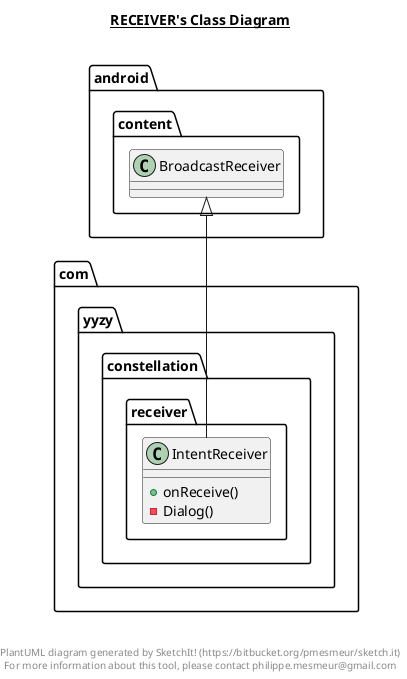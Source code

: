 @startuml

title __RECEIVER's Class Diagram__\n

  namespace com.yyzy.constellation {
    namespace receiver {
      class com.yyzy.constellation.receiver.IntentReceiver {
          + onReceive()
          - Dialog()
      }
    }
  }
  

  com.yyzy.constellation.receiver.IntentReceiver -up-|> android.content.BroadcastReceiver


right footer


PlantUML diagram generated by SketchIt! (https://bitbucket.org/pmesmeur/sketch.it)
For more information about this tool, please contact philippe.mesmeur@gmail.com
endfooter

@enduml
